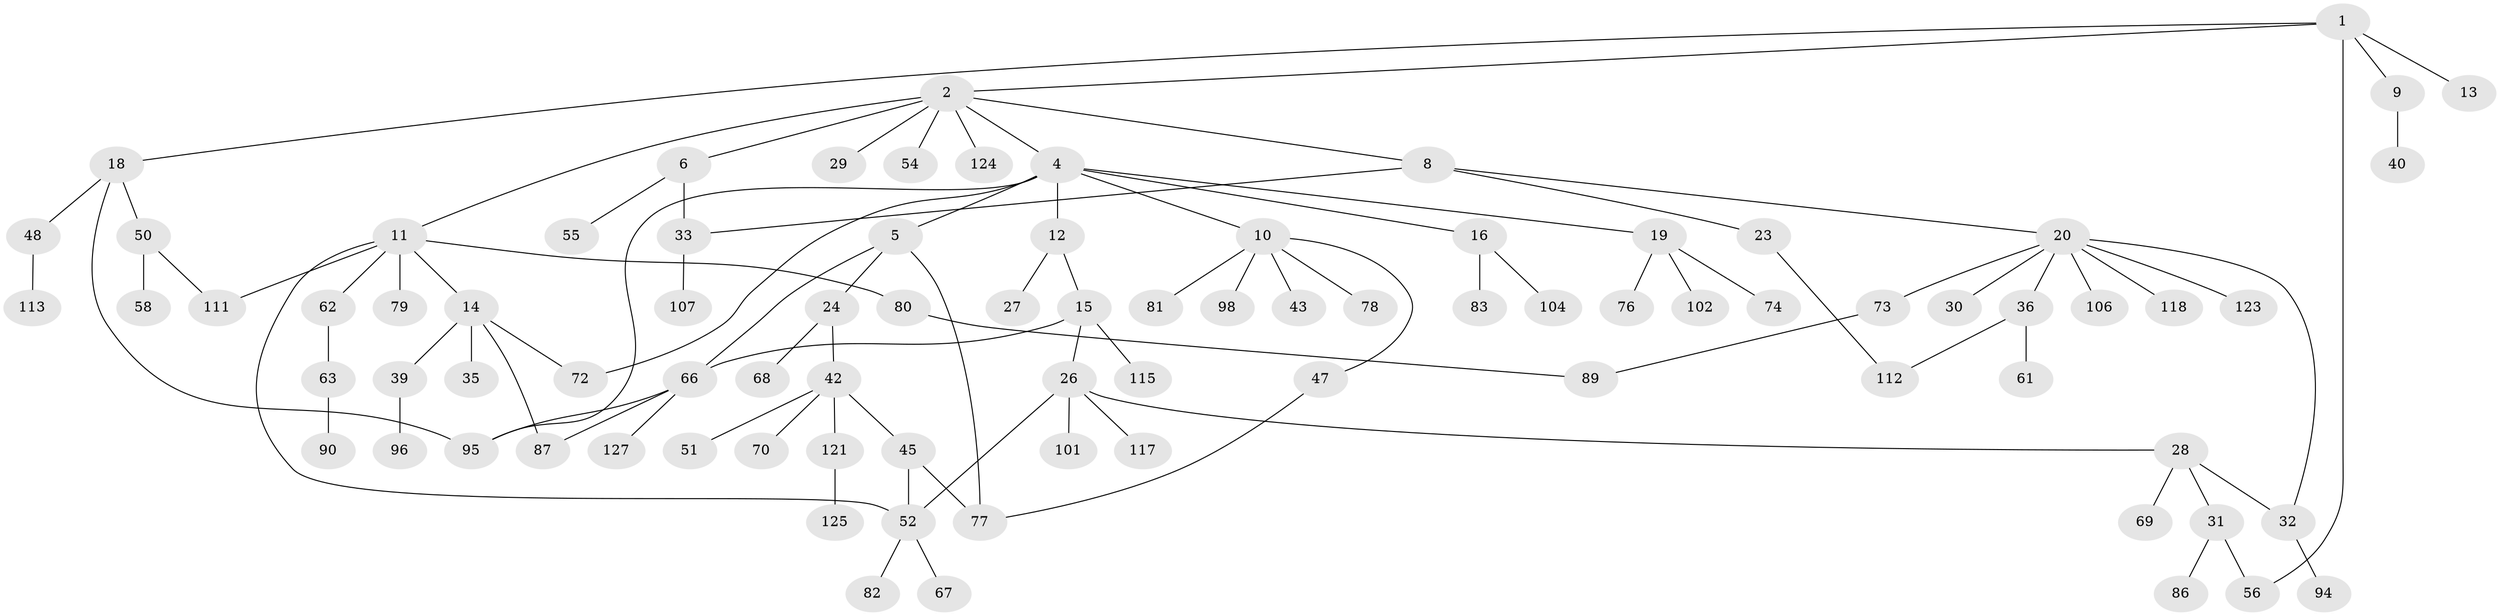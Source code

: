 // original degree distribution, {5: 0.0546875, 8: 0.0078125, 2: 0.2578125, 6: 0.015625, 4: 0.09375, 3: 0.1640625, 1: 0.40625}
// Generated by graph-tools (version 1.1) at 2025/10/02/27/25 16:10:54]
// undirected, 86 vertices, 100 edges
graph export_dot {
graph [start="1"]
  node [color=gray90,style=filled];
  1 [super="+65"];
  2 [super="+3"];
  4 [super="+7"];
  5 [super="+71"];
  6 [super="+110"];
  8 [super="+34"];
  9 [super="+88"];
  10 [super="+22"];
  11 [super="+37"];
  12 [super="+119"];
  13 [super="+97"];
  14 [super="+21"];
  15 [super="+17"];
  16 [super="+60"];
  18;
  19 [super="+92"];
  20 [super="+25"];
  23;
  24 [super="+41"];
  26 [super="+99"];
  27;
  28;
  29;
  30;
  31 [super="+46"];
  32 [super="+93"];
  33 [super="+38"];
  35;
  36 [super="+100"];
  39;
  40;
  42 [super="+44"];
  43;
  45 [super="+91"];
  47 [super="+59"];
  48 [super="+49"];
  50 [super="+84"];
  51;
  52 [super="+53"];
  54;
  55;
  56 [super="+57"];
  58;
  61;
  62;
  63 [super="+64"];
  66 [super="+126"];
  67;
  68;
  69;
  70 [super="+75"];
  72;
  73 [super="+103"];
  74 [super="+105"];
  76 [super="+108"];
  77;
  78;
  79;
  80 [super="+120"];
  81;
  82;
  83 [super="+85"];
  86;
  87;
  89 [super="+116"];
  90 [super="+114"];
  94;
  95 [super="+122"];
  96 [super="+128"];
  98;
  101;
  102;
  104 [super="+109"];
  106;
  107;
  111;
  112;
  113;
  115;
  117;
  118;
  121;
  123;
  124;
  125;
  127;
  1 -- 2;
  1 -- 9;
  1 -- 13;
  1 -- 18;
  1 -- 56;
  2 -- 4;
  2 -- 6;
  2 -- 8;
  2 -- 11;
  2 -- 29;
  2 -- 54;
  2 -- 124;
  4 -- 5;
  4 -- 10;
  4 -- 12;
  4 -- 72;
  4 -- 16;
  4 -- 19;
  4 -- 95;
  5 -- 24;
  5 -- 66;
  5 -- 77;
  6 -- 55;
  6 -- 33;
  8 -- 20;
  8 -- 23;
  8 -- 33;
  9 -- 40;
  10 -- 78;
  10 -- 81;
  10 -- 98;
  10 -- 43;
  10 -- 47;
  11 -- 14;
  11 -- 79;
  11 -- 80;
  11 -- 52;
  11 -- 62;
  11 -- 111;
  12 -- 15;
  12 -- 27;
  14 -- 39;
  14 -- 72;
  14 -- 35;
  14 -- 87;
  15 -- 115;
  15 -- 26;
  15 -- 66;
  16 -- 83;
  16 -- 104;
  18 -- 48;
  18 -- 50;
  18 -- 95;
  19 -- 74;
  19 -- 76;
  19 -- 102;
  20 -- 36;
  20 -- 73;
  20 -- 123;
  20 -- 106;
  20 -- 118;
  20 -- 30;
  20 -- 32;
  23 -- 112;
  24 -- 68;
  24 -- 42;
  26 -- 28;
  26 -- 52;
  26 -- 101;
  26 -- 117;
  28 -- 31;
  28 -- 32;
  28 -- 69;
  31 -- 56;
  31 -- 86;
  32 -- 94;
  33 -- 107;
  36 -- 61;
  36 -- 112;
  39 -- 96;
  42 -- 45;
  42 -- 51;
  42 -- 121;
  42 -- 70;
  45 -- 52;
  45 -- 77;
  47 -- 77;
  48 -- 113;
  50 -- 58;
  50 -- 111;
  52 -- 67;
  52 -- 82;
  62 -- 63;
  63 -- 90;
  66 -- 127;
  66 -- 95;
  66 -- 87;
  73 -- 89;
  80 -- 89;
  121 -- 125;
}
